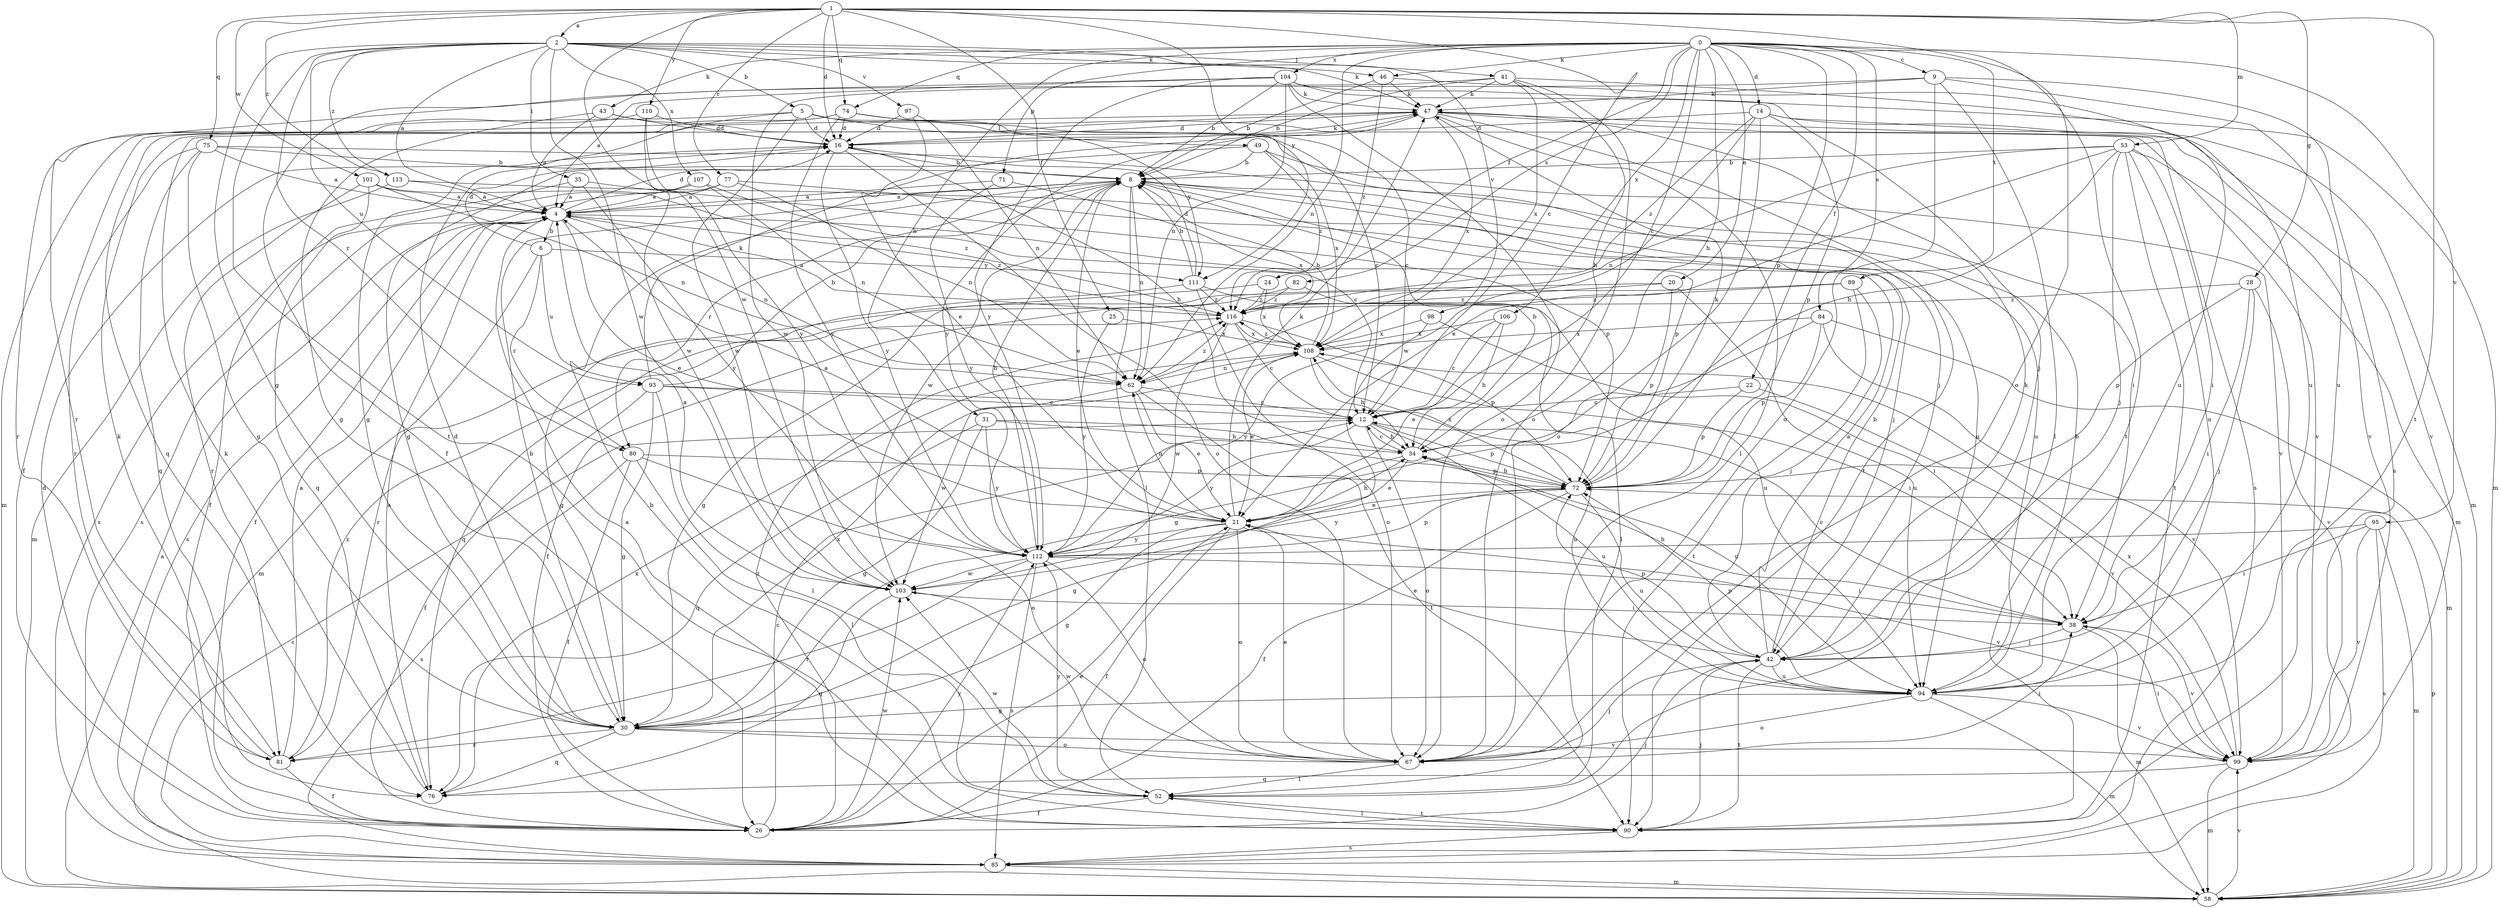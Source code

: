 strict digraph  {
0;
1;
2;
4;
5;
6;
8;
9;
12;
14;
16;
20;
21;
22;
24;
25;
26;
28;
30;
31;
34;
35;
38;
41;
42;
43;
46;
47;
49;
52;
53;
58;
62;
67;
71;
72;
74;
75;
76;
77;
80;
81;
82;
84;
85;
89;
90;
93;
94;
95;
97;
98;
99;
101;
103;
104;
106;
107;
108;
110;
111;
112;
113;
116;
0 -> 9  [label=c];
0 -> 12  [label=c];
0 -> 14  [label=d];
0 -> 20  [label=e];
0 -> 22  [label=f];
0 -> 24  [label=f];
0 -> 31  [label=h];
0 -> 34  [label=h];
0 -> 43  [label=k];
0 -> 46  [label=k];
0 -> 62  [label=n];
0 -> 71  [label=p];
0 -> 72  [label=p];
0 -> 74  [label=q];
0 -> 82  [label=s];
0 -> 84  [label=s];
0 -> 89  [label=t];
0 -> 90  [label=t];
0 -> 95  [label=v];
0 -> 104  [label=x];
0 -> 106  [label=x];
1 -> 2  [label=a];
1 -> 12  [label=c];
1 -> 16  [label=d];
1 -> 25  [label=f];
1 -> 28  [label=g];
1 -> 53  [label=m];
1 -> 67  [label=o];
1 -> 74  [label=q];
1 -> 75  [label=q];
1 -> 77  [label=r];
1 -> 90  [label=t];
1 -> 101  [label=w];
1 -> 103  [label=w];
1 -> 110  [label=y];
1 -> 111  [label=y];
1 -> 113  [label=z];
2 -> 4  [label=a];
2 -> 5  [label=b];
2 -> 30  [label=g];
2 -> 35  [label=i];
2 -> 41  [label=j];
2 -> 46  [label=k];
2 -> 47  [label=k];
2 -> 80  [label=r];
2 -> 90  [label=t];
2 -> 93  [label=u];
2 -> 97  [label=v];
2 -> 98  [label=v];
2 -> 103  [label=w];
2 -> 107  [label=x];
2 -> 113  [label=z];
4 -> 6  [label=b];
4 -> 16  [label=d];
4 -> 21  [label=e];
4 -> 26  [label=f];
4 -> 62  [label=n];
4 -> 85  [label=s];
4 -> 116  [label=z];
5 -> 12  [label=c];
5 -> 16  [label=d];
5 -> 30  [label=g];
5 -> 49  [label=l];
5 -> 58  [label=m];
5 -> 103  [label=w];
5 -> 111  [label=y];
6 -> 16  [label=d];
6 -> 58  [label=m];
6 -> 80  [label=r];
6 -> 93  [label=u];
6 -> 111  [label=y];
8 -> 4  [label=a];
8 -> 21  [label=e];
8 -> 52  [label=l];
8 -> 62  [label=n];
8 -> 72  [label=p];
8 -> 80  [label=r];
8 -> 94  [label=u];
8 -> 103  [label=w];
9 -> 47  [label=k];
9 -> 52  [label=l];
9 -> 67  [label=o];
9 -> 81  [label=r];
9 -> 85  [label=s];
9 -> 94  [label=u];
12 -> 34  [label=h];
12 -> 67  [label=o];
12 -> 72  [label=p];
12 -> 94  [label=u];
12 -> 112  [label=y];
14 -> 16  [label=d];
14 -> 58  [label=m];
14 -> 67  [label=o];
14 -> 72  [label=p];
14 -> 99  [label=v];
14 -> 103  [label=w];
14 -> 116  [label=z];
16 -> 8  [label=b];
16 -> 34  [label=h];
16 -> 47  [label=k];
16 -> 67  [label=o];
16 -> 112  [label=y];
20 -> 72  [label=p];
20 -> 81  [label=r];
20 -> 94  [label=u];
20 -> 116  [label=z];
21 -> 4  [label=a];
21 -> 26  [label=f];
21 -> 30  [label=g];
21 -> 34  [label=h];
21 -> 47  [label=k];
21 -> 62  [label=n];
21 -> 67  [label=o];
21 -> 99  [label=v];
21 -> 112  [label=y];
22 -> 12  [label=c];
22 -> 72  [label=p];
22 -> 99  [label=v];
24 -> 76  [label=q];
24 -> 108  [label=x];
24 -> 116  [label=z];
25 -> 108  [label=x];
25 -> 112  [label=y];
26 -> 12  [label=c];
26 -> 16  [label=d];
26 -> 21  [label=e];
26 -> 42  [label=j];
26 -> 103  [label=w];
26 -> 112  [label=y];
26 -> 116  [label=z];
28 -> 38  [label=i];
28 -> 42  [label=j];
28 -> 72  [label=p];
28 -> 99  [label=v];
28 -> 116  [label=z];
30 -> 8  [label=b];
30 -> 16  [label=d];
30 -> 67  [label=o];
30 -> 76  [label=q];
30 -> 81  [label=r];
30 -> 99  [label=v];
30 -> 108  [label=x];
31 -> 30  [label=g];
31 -> 34  [label=h];
31 -> 76  [label=q];
31 -> 94  [label=u];
31 -> 112  [label=y];
34 -> 8  [label=b];
34 -> 12  [label=c];
34 -> 21  [label=e];
34 -> 30  [label=g];
34 -> 72  [label=p];
35 -> 4  [label=a];
35 -> 26  [label=f];
35 -> 72  [label=p];
35 -> 112  [label=y];
38 -> 12  [label=c];
38 -> 34  [label=h];
38 -> 42  [label=j];
38 -> 58  [label=m];
38 -> 99  [label=v];
41 -> 8  [label=b];
41 -> 34  [label=h];
41 -> 47  [label=k];
41 -> 67  [label=o];
41 -> 94  [label=u];
41 -> 103  [label=w];
41 -> 108  [label=x];
42 -> 4  [label=a];
42 -> 8  [label=b];
42 -> 21  [label=e];
42 -> 47  [label=k];
42 -> 72  [label=p];
42 -> 90  [label=t];
42 -> 94  [label=u];
43 -> 4  [label=a];
43 -> 16  [label=d];
43 -> 30  [label=g];
43 -> 42  [label=j];
46 -> 8  [label=b];
46 -> 47  [label=k];
46 -> 94  [label=u];
46 -> 116  [label=z];
47 -> 16  [label=d];
47 -> 52  [label=l];
47 -> 85  [label=s];
47 -> 90  [label=t];
47 -> 99  [label=v];
47 -> 108  [label=x];
47 -> 112  [label=y];
49 -> 8  [label=b];
49 -> 30  [label=g];
49 -> 99  [label=v];
49 -> 108  [label=x];
49 -> 116  [label=z];
52 -> 26  [label=f];
52 -> 90  [label=t];
52 -> 103  [label=w];
52 -> 112  [label=y];
53 -> 8  [label=b];
53 -> 21  [label=e];
53 -> 34  [label=h];
53 -> 38  [label=i];
53 -> 42  [label=j];
53 -> 58  [label=m];
53 -> 62  [label=n];
53 -> 90  [label=t];
53 -> 94  [label=u];
58 -> 4  [label=a];
58 -> 72  [label=p];
58 -> 99  [label=v];
62 -> 12  [label=c];
62 -> 21  [label=e];
62 -> 90  [label=t];
62 -> 103  [label=w];
62 -> 116  [label=z];
67 -> 21  [label=e];
67 -> 38  [label=i];
67 -> 42  [label=j];
67 -> 52  [label=l];
67 -> 103  [label=w];
71 -> 4  [label=a];
71 -> 108  [label=x];
71 -> 112  [label=y];
72 -> 21  [label=e];
72 -> 26  [label=f];
72 -> 34  [label=h];
72 -> 47  [label=k];
72 -> 94  [label=u];
72 -> 108  [label=x];
72 -> 112  [label=y];
74 -> 12  [label=c];
74 -> 16  [label=d];
74 -> 26  [label=f];
74 -> 76  [label=q];
74 -> 99  [label=v];
74 -> 112  [label=y];
75 -> 4  [label=a];
75 -> 8  [label=b];
75 -> 30  [label=g];
75 -> 38  [label=i];
75 -> 76  [label=q];
75 -> 81  [label=r];
76 -> 4  [label=a];
76 -> 47  [label=k];
76 -> 108  [label=x];
77 -> 4  [label=a];
77 -> 42  [label=j];
77 -> 62  [label=n];
77 -> 85  [label=s];
80 -> 26  [label=f];
80 -> 52  [label=l];
80 -> 67  [label=o];
80 -> 72  [label=p];
80 -> 85  [label=s];
81 -> 4  [label=a];
81 -> 26  [label=f];
81 -> 47  [label=k];
81 -> 116  [label=z];
82 -> 30  [label=g];
82 -> 52  [label=l];
82 -> 116  [label=z];
84 -> 30  [label=g];
84 -> 58  [label=m];
84 -> 72  [label=p];
84 -> 99  [label=v];
84 -> 108  [label=x];
85 -> 12  [label=c];
85 -> 58  [label=m];
89 -> 26  [label=f];
89 -> 42  [label=j];
89 -> 90  [label=t];
89 -> 116  [label=z];
90 -> 4  [label=a];
90 -> 8  [label=b];
90 -> 42  [label=j];
90 -> 52  [label=l];
90 -> 85  [label=s];
93 -> 8  [label=b];
93 -> 12  [label=c];
93 -> 26  [label=f];
93 -> 30  [label=g];
93 -> 47  [label=k];
93 -> 52  [label=l];
93 -> 94  [label=u];
94 -> 8  [label=b];
94 -> 30  [label=g];
94 -> 58  [label=m];
94 -> 67  [label=o];
94 -> 72  [label=p];
94 -> 99  [label=v];
95 -> 38  [label=i];
95 -> 58  [label=m];
95 -> 85  [label=s];
95 -> 99  [label=v];
95 -> 112  [label=y];
97 -> 16  [label=d];
97 -> 21  [label=e];
97 -> 62  [label=n];
98 -> 38  [label=i];
98 -> 108  [label=x];
98 -> 112  [label=y];
99 -> 38  [label=i];
99 -> 58  [label=m];
99 -> 76  [label=q];
99 -> 108  [label=x];
101 -> 4  [label=a];
101 -> 62  [label=n];
101 -> 76  [label=q];
101 -> 81  [label=r];
101 -> 116  [label=z];
103 -> 4  [label=a];
103 -> 38  [label=i];
103 -> 76  [label=q];
104 -> 4  [label=a];
104 -> 8  [label=b];
104 -> 26  [label=f];
104 -> 42  [label=j];
104 -> 47  [label=k];
104 -> 58  [label=m];
104 -> 62  [label=n];
104 -> 67  [label=o];
104 -> 112  [label=y];
106 -> 12  [label=c];
106 -> 21  [label=e];
106 -> 34  [label=h];
106 -> 108  [label=x];
107 -> 4  [label=a];
107 -> 12  [label=c];
107 -> 62  [label=n];
107 -> 85  [label=s];
108 -> 8  [label=b];
108 -> 21  [label=e];
108 -> 34  [label=h];
108 -> 38  [label=i];
108 -> 62  [label=n];
108 -> 116  [label=z];
110 -> 16  [label=d];
110 -> 81  [label=r];
110 -> 103  [label=w];
110 -> 112  [label=y];
111 -> 8  [label=b];
111 -> 16  [label=d];
111 -> 30  [label=g];
111 -> 67  [label=o];
111 -> 94  [label=u];
111 -> 116  [label=z];
112 -> 8  [label=b];
112 -> 38  [label=i];
112 -> 67  [label=o];
112 -> 72  [label=p];
112 -> 81  [label=r];
112 -> 85  [label=s];
112 -> 103  [label=w];
113 -> 4  [label=a];
113 -> 58  [label=m];
113 -> 94  [label=u];
116 -> 4  [label=a];
116 -> 12  [label=c];
116 -> 72  [label=p];
116 -> 103  [label=w];
116 -> 108  [label=x];
}

